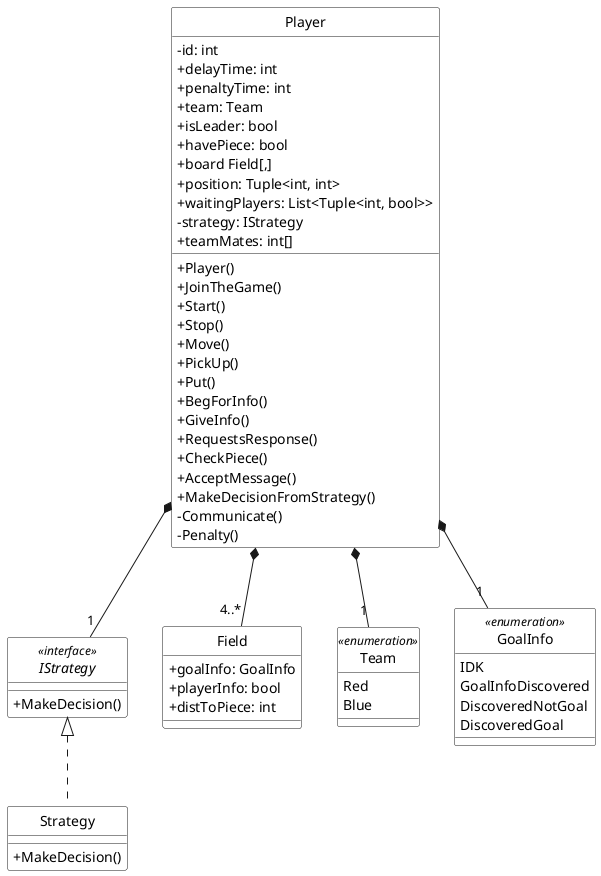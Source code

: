 @startuml
skinparam shadowing false
skinparam monochrome true
skinparam classAttributeIconSize 0
hide circles

skinparam class {
BackgroundColor white
}

IStrategy <|.. Strategy
Player *-- "4..*" Field
Player *-- "1" IStrategy
Player *-- "1" Team
Player *-- "1" GoalInfo

class Player {
- id: int
+ delayTime: int
+ penaltyTime: int
+ team: Team
+ isLeader: bool
+ havePiece: bool
+ board Field[,]
+ position: Tuple<int, int>
+ waitingPlayers: List<Tuple<int, bool>>
- strategy: IStrategy
+ teamMates: int[]

+ Player()
+ JoinTheGame()
+ Start()
+ Stop()
+ Move()
+ PickUp()
+ Put()
+ BegForInfo()
+ GiveInfo()
+ RequestsResponse()
+ CheckPiece()
+ AcceptMessage()
+ MakeDecisionFromStrategy()
- Communicate()
- Penalty()
}

class Field{
+ goalInfo: GoalInfo
+ playerInfo: bool
+ distToPiece: int
}

interface IStrategy <<interface>> {
+ MakeDecision()
}

class Strategy {
+ MakeDecision()
}

enum Team <<enumeration>> {
Red
Blue
}

enum GoalInfo <<enumeration>> {
IDK
GoalInfoDiscovered
DiscoveredNotGoal
DiscoveredGoal
}
@enduml
